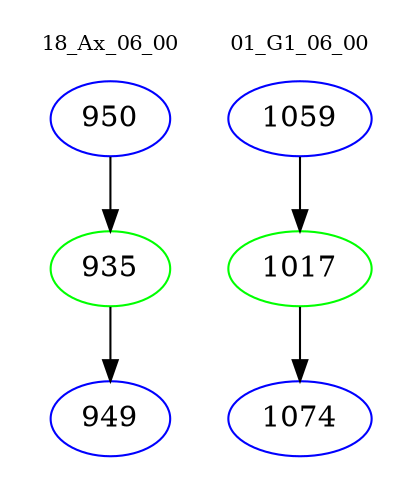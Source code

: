 digraph{
subgraph cluster_0 {
color = white
label = "18_Ax_06_00";
fontsize=10;
T0_950 [label="950", color="blue"]
T0_950 -> T0_935 [color="black"]
T0_935 [label="935", color="green"]
T0_935 -> T0_949 [color="black"]
T0_949 [label="949", color="blue"]
}
subgraph cluster_1 {
color = white
label = "01_G1_06_00";
fontsize=10;
T1_1059 [label="1059", color="blue"]
T1_1059 -> T1_1017 [color="black"]
T1_1017 [label="1017", color="green"]
T1_1017 -> T1_1074 [color="black"]
T1_1074 [label="1074", color="blue"]
}
}
